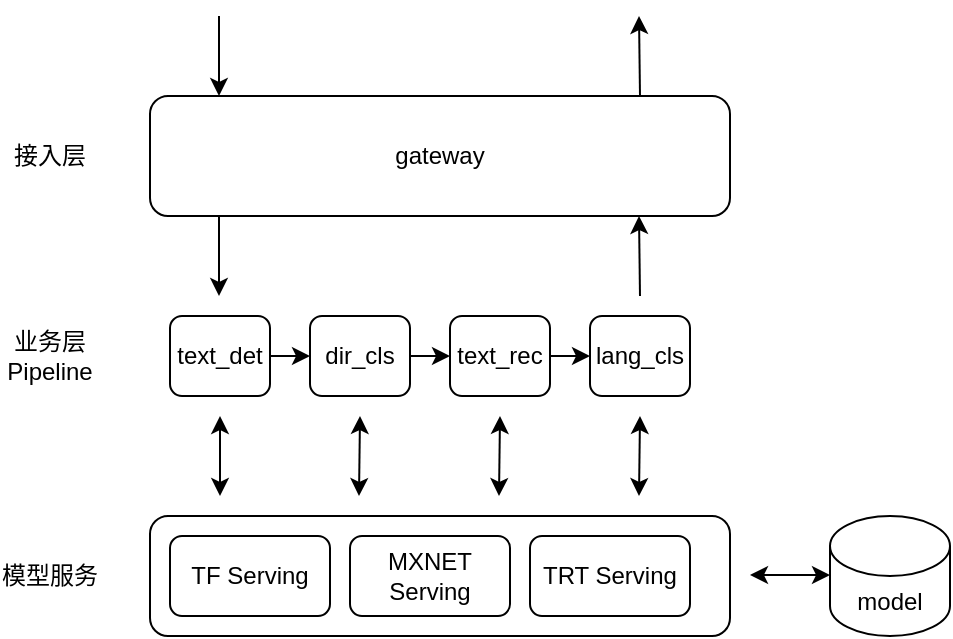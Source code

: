 <mxfile version="14.0.1" type="github" pages="2">
  <diagram id="NSJ63zZQJe8cC3gt2KGX" name="Page-1">
    <mxGraphModel dx="912" dy="502" grid="0" gridSize="10" guides="1" tooltips="1" connect="1" arrows="1" fold="1" page="1" pageScale="1" pageWidth="827" pageHeight="1169" math="0" shadow="0">
      <root>
        <mxCell id="0" />
        <mxCell id="1" parent="0" />
        <mxCell id="XOVL-qlQBi2YUcZTy3Yg-1" value="gateway" style="rounded=1;whiteSpace=wrap;html=1;" vertex="1" parent="1">
          <mxGeometry x="210" y="100" width="290" height="60" as="geometry" />
        </mxCell>
        <mxCell id="XOVL-qlQBi2YUcZTy3Yg-2" value="" style="rounded=1;whiteSpace=wrap;html=1;align=left;" vertex="1" parent="1">
          <mxGeometry x="210" y="310" width="290" height="60" as="geometry" />
        </mxCell>
        <mxCell id="XOVL-qlQBi2YUcZTy3Yg-3" value="model" style="shape=cylinder3;whiteSpace=wrap;html=1;boundedLbl=1;backgroundOutline=1;size=15;" vertex="1" parent="1">
          <mxGeometry x="550" y="310" width="60" height="60" as="geometry" />
        </mxCell>
        <mxCell id="XOVL-qlQBi2YUcZTy3Yg-12" style="edgeStyle=orthogonalEdgeStyle;rounded=0;orthogonalLoop=1;jettySize=auto;html=1;exitX=1;exitY=0.5;exitDx=0;exitDy=0;entryX=0;entryY=0.5;entryDx=0;entryDy=0;" edge="1" parent="1" source="XOVL-qlQBi2YUcZTy3Yg-4" target="XOVL-qlQBi2YUcZTy3Yg-7">
          <mxGeometry relative="1" as="geometry" />
        </mxCell>
        <mxCell id="XOVL-qlQBi2YUcZTy3Yg-4" value="text_det" style="rounded=1;whiteSpace=wrap;html=1;" vertex="1" parent="1">
          <mxGeometry x="220" y="210" width="50" height="40" as="geometry" />
        </mxCell>
        <mxCell id="XOVL-qlQBi2YUcZTy3Yg-15" style="edgeStyle=orthogonalEdgeStyle;rounded=0;orthogonalLoop=1;jettySize=auto;html=1;exitX=1;exitY=0.5;exitDx=0;exitDy=0;entryX=0;entryY=0.5;entryDx=0;entryDy=0;" edge="1" parent="1" source="XOVL-qlQBi2YUcZTy3Yg-5" target="XOVL-qlQBi2YUcZTy3Yg-6">
          <mxGeometry relative="1" as="geometry" />
        </mxCell>
        <mxCell id="XOVL-qlQBi2YUcZTy3Yg-5" value="text_rec" style="rounded=1;whiteSpace=wrap;html=1;" vertex="1" parent="1">
          <mxGeometry x="360" y="210" width="50" height="40" as="geometry" />
        </mxCell>
        <mxCell id="XOVL-qlQBi2YUcZTy3Yg-6" value="lang_cls" style="rounded=1;whiteSpace=wrap;html=1;" vertex="1" parent="1">
          <mxGeometry x="430" y="210" width="50" height="40" as="geometry" />
        </mxCell>
        <mxCell id="XOVL-qlQBi2YUcZTy3Yg-14" style="edgeStyle=orthogonalEdgeStyle;rounded=0;orthogonalLoop=1;jettySize=auto;html=1;exitX=1;exitY=0.5;exitDx=0;exitDy=0;entryX=0;entryY=0.5;entryDx=0;entryDy=0;" edge="1" parent="1" source="XOVL-qlQBi2YUcZTy3Yg-7" target="XOVL-qlQBi2YUcZTy3Yg-5">
          <mxGeometry relative="1" as="geometry" />
        </mxCell>
        <mxCell id="XOVL-qlQBi2YUcZTy3Yg-7" value="dir_cls" style="rounded=1;whiteSpace=wrap;html=1;" vertex="1" parent="1">
          <mxGeometry x="290" y="210" width="50" height="40" as="geometry" />
        </mxCell>
        <mxCell id="XOVL-qlQBi2YUcZTy3Yg-9" value="" style="endArrow=classic;html=1;" edge="1" parent="1">
          <mxGeometry width="50" height="50" relative="1" as="geometry">
            <mxPoint x="244.5" y="60" as="sourcePoint" />
            <mxPoint x="244.5" y="100" as="targetPoint" />
          </mxGeometry>
        </mxCell>
        <mxCell id="XOVL-qlQBi2YUcZTy3Yg-10" value="" style="endArrow=classic;html=1;" edge="1" parent="1">
          <mxGeometry width="50" height="50" relative="1" as="geometry">
            <mxPoint x="244.5" y="160" as="sourcePoint" />
            <mxPoint x="244.5" y="200" as="targetPoint" />
          </mxGeometry>
        </mxCell>
        <mxCell id="XOVL-qlQBi2YUcZTy3Yg-11" value="" style="endArrow=classic;html=1;" edge="1" parent="1">
          <mxGeometry width="50" height="50" relative="1" as="geometry">
            <mxPoint x="455" y="200" as="sourcePoint" />
            <mxPoint x="454.5" y="160" as="targetPoint" />
          </mxGeometry>
        </mxCell>
        <mxCell id="XOVL-qlQBi2YUcZTy3Yg-16" value="" style="endArrow=classic;html=1;" edge="1" parent="1">
          <mxGeometry width="50" height="50" relative="1" as="geometry">
            <mxPoint x="455" y="100" as="sourcePoint" />
            <mxPoint x="454.5" y="60" as="targetPoint" />
          </mxGeometry>
        </mxCell>
        <mxCell id="XOVL-qlQBi2YUcZTy3Yg-18" value="接入层" style="text;html=1;strokeColor=none;fillColor=none;align=center;verticalAlign=middle;whiteSpace=wrap;rounded=0;" vertex="1" parent="1">
          <mxGeometry x="140" y="120" width="40" height="20" as="geometry" />
        </mxCell>
        <mxCell id="XOVL-qlQBi2YUcZTy3Yg-19" value="业务层Pipeline" style="text;html=1;strokeColor=none;fillColor=none;align=center;verticalAlign=middle;whiteSpace=wrap;rounded=0;" vertex="1" parent="1">
          <mxGeometry x="140" y="220" width="40" height="20" as="geometry" />
        </mxCell>
        <mxCell id="XOVL-qlQBi2YUcZTy3Yg-21" value="模型服务" style="text;html=1;strokeColor=none;fillColor=none;align=center;verticalAlign=middle;whiteSpace=wrap;rounded=0;" vertex="1" parent="1">
          <mxGeometry x="135" y="330" width="50" height="20" as="geometry" />
        </mxCell>
        <mxCell id="XOVL-qlQBi2YUcZTy3Yg-22" value="TF Serving" style="rounded=1;whiteSpace=wrap;html=1;" vertex="1" parent="1">
          <mxGeometry x="220" y="320" width="80" height="40" as="geometry" />
        </mxCell>
        <mxCell id="XOVL-qlQBi2YUcZTy3Yg-24" value="MXNET Serving" style="rounded=1;whiteSpace=wrap;html=1;" vertex="1" parent="1">
          <mxGeometry x="310" y="320" width="80" height="40" as="geometry" />
        </mxCell>
        <mxCell id="XOVL-qlQBi2YUcZTy3Yg-25" value="TRT Serving" style="rounded=1;whiteSpace=wrap;html=1;" vertex="1" parent="1">
          <mxGeometry x="400" y="320" width="80" height="40" as="geometry" />
        </mxCell>
        <mxCell id="XOVL-qlQBi2YUcZTy3Yg-26" value="" style="endArrow=classic;startArrow=classic;html=1;" edge="1" parent="1">
          <mxGeometry width="50" height="50" relative="1" as="geometry">
            <mxPoint x="245" y="300" as="sourcePoint" />
            <mxPoint x="245" y="260" as="targetPoint" />
          </mxGeometry>
        </mxCell>
        <mxCell id="XOVL-qlQBi2YUcZTy3Yg-27" value="" style="endArrow=classic;startArrow=classic;html=1;" edge="1" parent="1">
          <mxGeometry width="50" height="50" relative="1" as="geometry">
            <mxPoint x="314.5" y="300" as="sourcePoint" />
            <mxPoint x="315" y="260" as="targetPoint" />
          </mxGeometry>
        </mxCell>
        <mxCell id="XOVL-qlQBi2YUcZTy3Yg-28" value="" style="endArrow=classic;startArrow=classic;html=1;" edge="1" parent="1">
          <mxGeometry width="50" height="50" relative="1" as="geometry">
            <mxPoint x="384.5" y="300" as="sourcePoint" />
            <mxPoint x="385" y="260" as="targetPoint" />
          </mxGeometry>
        </mxCell>
        <mxCell id="XOVL-qlQBi2YUcZTy3Yg-29" value="" style="endArrow=classic;startArrow=classic;html=1;" edge="1" parent="1">
          <mxGeometry width="50" height="50" relative="1" as="geometry">
            <mxPoint x="454.5" y="300" as="sourcePoint" />
            <mxPoint x="455" y="260" as="targetPoint" />
          </mxGeometry>
        </mxCell>
        <mxCell id="XOVL-qlQBi2YUcZTy3Yg-30" value="" style="endArrow=classic;startArrow=classic;html=1;" edge="1" parent="1">
          <mxGeometry width="50" height="50" relative="1" as="geometry">
            <mxPoint x="510" y="339.5" as="sourcePoint" />
            <mxPoint x="550" y="339.5" as="targetPoint" />
            <Array as="points">
              <mxPoint x="520" y="339.5" />
              <mxPoint x="530" y="339.5" />
            </Array>
          </mxGeometry>
        </mxCell>
      </root>
    </mxGraphModel>
  </diagram>
  <diagram id="X96-JA7P6P6hcyoWpG2v" name="第 2 页">
    <mxGraphModel dx="912" dy="502" grid="0" gridSize="10" guides="1" tooltips="1" connect="1" arrows="1" fold="1" page="1" pageScale="1" pageWidth="827" pageHeight="1169" math="0" shadow="0">
      <root>
        <mxCell id="jh5rk2dh76c--vLf01iN-0" />
        <mxCell id="jh5rk2dh76c--vLf01iN-1" parent="jh5rk2dh76c--vLf01iN-0" />
        <mxCell id="jh5rk2dh76c--vLf01iN-2" value="文本行检测" style="rounded=1;whiteSpace=wrap;html=1;" vertex="1" parent="jh5rk2dh76c--vLf01iN-1">
          <mxGeometry x="140" y="170" width="90" height="60" as="geometry" />
        </mxCell>
        <mxCell id="jh5rk2dh76c--vLf01iN-3" value="单字符分割" style="rounded=1;whiteSpace=wrap;html=1;" vertex="1" parent="jh5rk2dh76c--vLf01iN-1">
          <mxGeometry x="270" y="170" width="86" height="60" as="geometry" />
        </mxCell>
        <mxCell id="jh5rk2dh76c--vLf01iN-4" value="单字符识别" style="rounded=1;whiteSpace=wrap;html=1;" vertex="1" parent="jh5rk2dh76c--vLf01iN-1">
          <mxGeometry x="390" y="170" width="90" height="60" as="geometry" />
        </mxCell>
        <mxCell id="jh5rk2dh76c--vLf01iN-5" value="后处理" style="rounded=1;whiteSpace=wrap;html=1;" vertex="1" parent="jh5rk2dh76c--vLf01iN-1">
          <mxGeometry x="520" y="170" width="80" height="60" as="geometry" />
        </mxCell>
        <mxCell id="jh5rk2dh76c--vLf01iN-6" value="" style="shape=flexArrow;endArrow=classic;html=1;width=10;endSize=4.67;" edge="1" parent="jh5rk2dh76c--vLf01iN-1">
          <mxGeometry width="50" height="50" relative="1" as="geometry">
            <mxPoint x="240" y="199.5" as="sourcePoint" />
            <mxPoint x="270" y="199.5" as="targetPoint" />
          </mxGeometry>
        </mxCell>
        <mxCell id="jh5rk2dh76c--vLf01iN-7" value="" style="shape=flexArrow;endArrow=classic;html=1;width=10;endSize=4.67;" edge="1" parent="jh5rk2dh76c--vLf01iN-1">
          <mxGeometry width="50" height="50" relative="1" as="geometry">
            <mxPoint x="360" y="199.5" as="sourcePoint" />
            <mxPoint x="390" y="199.5" as="targetPoint" />
          </mxGeometry>
        </mxCell>
        <mxCell id="jh5rk2dh76c--vLf01iN-8" value="" style="shape=flexArrow;endArrow=classic;html=1;width=10;endSize=4.67;" edge="1" parent="jh5rk2dh76c--vLf01iN-1">
          <mxGeometry width="50" height="50" relative="1" as="geometry">
            <mxPoint x="490" y="199.5" as="sourcePoint" />
            <mxPoint x="520" y="199.5" as="targetPoint" />
          </mxGeometry>
        </mxCell>
      </root>
    </mxGraphModel>
  </diagram>
</mxfile>
